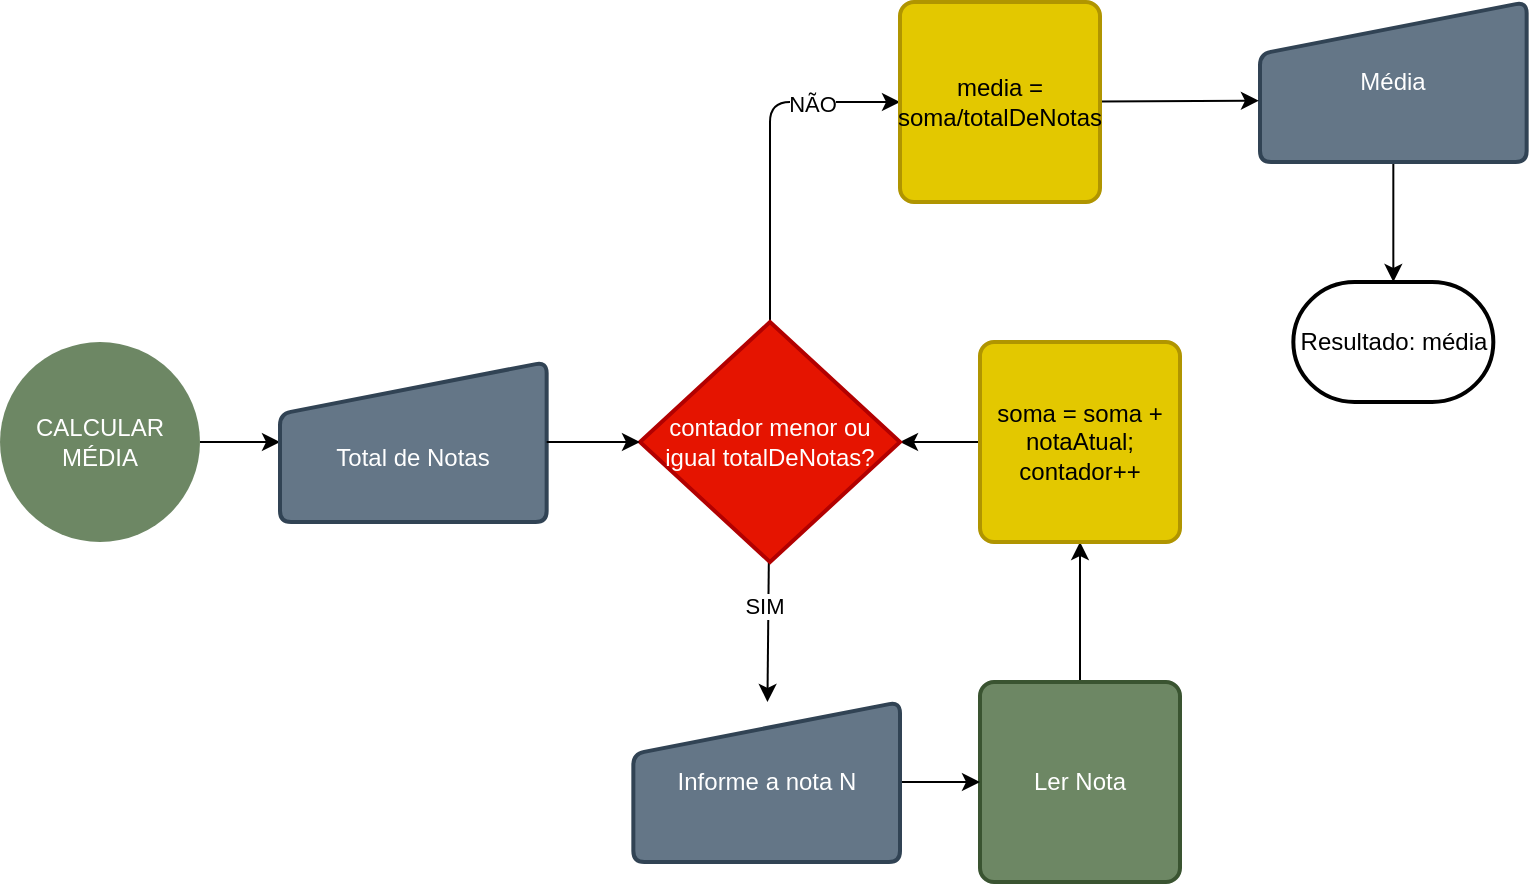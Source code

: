 <mxfile>
    <diagram id="PKbxzDJl9OwzOl_wWypH" name="Page-1">
        <mxGraphModel dx="1013" dy="1749" grid="1" gridSize="10" guides="1" tooltips="1" connect="1" arrows="1" fold="1" page="1" pageScale="1" pageWidth="850" pageHeight="1100" math="0" shadow="0">
            <root>
                <mxCell id="0"/>
                <mxCell id="1" parent="0"/>
                <mxCell id="17" style="edgeStyle=none;html=1;entryX=0;entryY=0.5;entryDx=0;entryDy=0;" edge="1" parent="1" source="15" target="16">
                    <mxGeometry relative="1" as="geometry"/>
                </mxCell>
                <mxCell id="15" value="CALCULAR MÉDIA" style="strokeWidth=2;html=1;shape=mxgraph.flowchart.start_2;whiteSpace=wrap;fillColor=light-dark(#6D8764,#33FF33);fontColor=#ffffff;strokeColor=none;" vertex="1" parent="1">
                    <mxGeometry x="40" y="140" width="100" height="100" as="geometry"/>
                </mxCell>
                <mxCell id="16" value="&lt;div&gt;&lt;br&gt;&lt;/div&gt;Total de Notas" style="html=1;strokeWidth=2;shape=manualInput;whiteSpace=wrap;rounded=1;size=26;arcSize=11;fillColor=#647687;strokeColor=#314354;fontColor=#ffffff;" vertex="1" parent="1">
                    <mxGeometry x="180" y="150" width="133.33" height="80" as="geometry"/>
                </mxCell>
                <mxCell id="37" style="edgeStyle=none;html=1;entryX=0.5;entryY=1;entryDx=0;entryDy=0;" edge="1" parent="1" source="18" target="21">
                    <mxGeometry relative="1" as="geometry"/>
                </mxCell>
                <mxCell id="18" value="Ler Nota" style="rounded=1;whiteSpace=wrap;html=1;absoluteArcSize=1;arcSize=14;strokeWidth=2;fillColor=#6d8764;fontColor=#ffffff;strokeColor=#3A5431;" vertex="1" parent="1">
                    <mxGeometry x="530" y="310" width="100" height="100" as="geometry"/>
                </mxCell>
                <mxCell id="36" style="edgeStyle=none;html=1;" edge="1" parent="1" source="21" target="29">
                    <mxGeometry relative="1" as="geometry"/>
                </mxCell>
                <mxCell id="21" value="soma = soma + notaAtual; contador++" style="rounded=1;whiteSpace=wrap;html=1;absoluteArcSize=1;arcSize=14;strokeWidth=2;fillColor=#e3c800;fontColor=#000000;strokeColor=#B09500;" vertex="1" parent="1">
                    <mxGeometry x="530" y="140" width="100" height="100" as="geometry"/>
                </mxCell>
                <mxCell id="27" value="Resultado: média" style="strokeWidth=2;html=1;shape=mxgraph.flowchart.terminator;whiteSpace=wrap;fillColor=light-dark(#FFFFFF,#000000);" vertex="1" parent="1">
                    <mxGeometry x="686.67" y="110" width="100" height="60" as="geometry"/>
                </mxCell>
                <mxCell id="33" style="edgeStyle=none;html=1;" edge="1" parent="1" source="29" target="31">
                    <mxGeometry relative="1" as="geometry"/>
                </mxCell>
                <mxCell id="34" value="SIM" style="edgeLabel;html=1;align=center;verticalAlign=middle;resizable=0;points=[];" vertex="1" connectable="0" parent="33">
                    <mxGeometry x="-0.376" y="-2" relative="1" as="geometry">
                        <mxPoint as="offset"/>
                    </mxGeometry>
                </mxCell>
                <mxCell id="40" style="edgeStyle=none;html=1;" edge="1" parent="1" source="29" target="38">
                    <mxGeometry relative="1" as="geometry">
                        <Array as="points">
                            <mxPoint x="425" y="20"/>
                        </Array>
                    </mxGeometry>
                </mxCell>
                <mxCell id="42" value="NÃO" style="edgeLabel;html=1;align=center;verticalAlign=middle;resizable=0;points=[];" vertex="1" connectable="0" parent="40">
                    <mxGeometry x="0.489" y="-1" relative="1" as="geometry">
                        <mxPoint as="offset"/>
                    </mxGeometry>
                </mxCell>
                <mxCell id="29" value="contador menor ou igual totalDeNotas?" style="strokeWidth=2;html=1;shape=mxgraph.flowchart.decision;whiteSpace=wrap;fillColor=#e51400;fontColor=#ffffff;strokeColor=#B20000;" vertex="1" parent="1">
                    <mxGeometry x="360" y="130" width="130" height="120" as="geometry"/>
                </mxCell>
                <mxCell id="30" style="edgeStyle=none;html=1;entryX=0;entryY=0.5;entryDx=0;entryDy=0;entryPerimeter=0;" edge="1" parent="1" source="16" target="29">
                    <mxGeometry relative="1" as="geometry"/>
                </mxCell>
                <mxCell id="35" style="edgeStyle=none;html=1;entryX=0;entryY=0.5;entryDx=0;entryDy=0;" edge="1" parent="1" source="31" target="18">
                    <mxGeometry relative="1" as="geometry"/>
                </mxCell>
                <mxCell id="31" value="Informe a nota N&lt;div&gt;&lt;/div&gt;" style="html=1;strokeWidth=2;shape=manualInput;whiteSpace=wrap;rounded=1;size=26;arcSize=11;fillColor=#647687;strokeColor=#314354;fontColor=#ffffff;" vertex="1" parent="1">
                    <mxGeometry x="356.67" y="320" width="133.33" height="80" as="geometry"/>
                </mxCell>
                <mxCell id="41" style="edgeStyle=none;html=1;" edge="1" parent="1" source="32" target="27">
                    <mxGeometry relative="1" as="geometry"/>
                </mxCell>
                <mxCell id="32" value="Média&lt;div&gt;&lt;/div&gt;" style="html=1;strokeWidth=2;shape=manualInput;whiteSpace=wrap;rounded=1;size=26;arcSize=11;fillColor=#647687;strokeColor=#314354;fontColor=#ffffff;" vertex="1" parent="1">
                    <mxGeometry x="670" y="-30" width="133.33" height="80" as="geometry"/>
                </mxCell>
                <mxCell id="39" style="edgeStyle=none;html=1;entryX=-0.004;entryY=0.617;entryDx=0;entryDy=0;entryPerimeter=0;" edge="1" parent="1" source="38" target="32">
                    <mxGeometry relative="1" as="geometry">
                        <mxPoint x="660" y="20" as="targetPoint"/>
                    </mxGeometry>
                </mxCell>
                <mxCell id="38" value="media = soma/totalDeNotas" style="rounded=1;whiteSpace=wrap;html=1;absoluteArcSize=1;arcSize=14;strokeWidth=2;fillColor=#e3c800;fontColor=#000000;strokeColor=#B09500;" vertex="1" parent="1">
                    <mxGeometry x="490" y="-30" width="100" height="100" as="geometry"/>
                </mxCell>
            </root>
        </mxGraphModel>
    </diagram>
</mxfile>